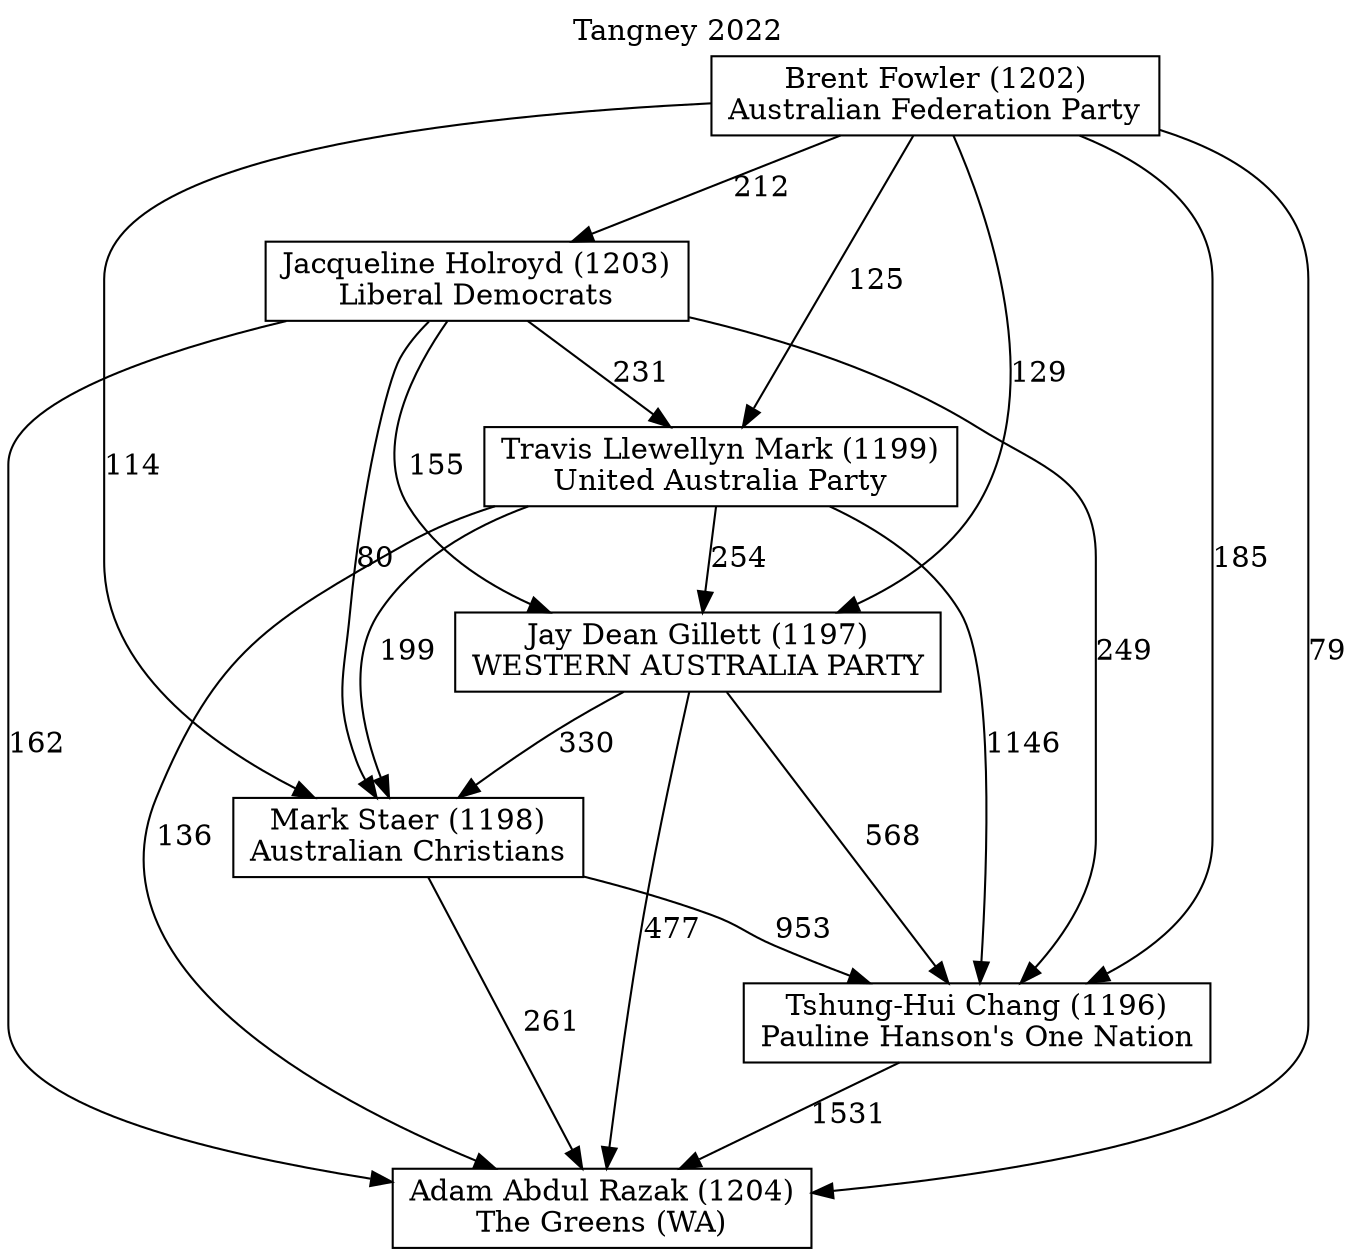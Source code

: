 // House preference flow
digraph "Adam Abdul Razak (1204)_Tangney_2022" {
	graph [label="Tangney 2022" labelloc=t mclimit=10]
	node [shape=box]
	"Jay Dean Gillett (1197)" [label="Jay Dean Gillett (1197)
WESTERN AUSTRALIA PARTY"]
	"Brent Fowler (1202)" [label="Brent Fowler (1202)
Australian Federation Party"]
	"Adam Abdul Razak (1204)" [label="Adam Abdul Razak (1204)
The Greens (WA)"]
	"Mark Staer (1198)" [label="Mark Staer (1198)
Australian Christians"]
	"Tshung-Hui Chang (1196)" [label="Tshung-Hui Chang (1196)
Pauline Hanson's One Nation"]
	"Jacqueline Holroyd (1203)" [label="Jacqueline Holroyd (1203)
Liberal Democrats"]
	"Travis Llewellyn Mark (1199)" [label="Travis Llewellyn Mark (1199)
United Australia Party"]
	"Travis Llewellyn Mark (1199)" -> "Adam Abdul Razak (1204)" [label=136]
	"Jay Dean Gillett (1197)" -> "Mark Staer (1198)" [label=330]
	"Tshung-Hui Chang (1196)" -> "Adam Abdul Razak (1204)" [label=1531]
	"Brent Fowler (1202)" -> "Jay Dean Gillett (1197)" [label=129]
	"Jacqueline Holroyd (1203)" -> "Mark Staer (1198)" [label=80]
	"Jay Dean Gillett (1197)" -> "Tshung-Hui Chang (1196)" [label=568]
	"Brent Fowler (1202)" -> "Adam Abdul Razak (1204)" [label=79]
	"Brent Fowler (1202)" -> "Jacqueline Holroyd (1203)" [label=212]
	"Jacqueline Holroyd (1203)" -> "Jay Dean Gillett (1197)" [label=155]
	"Travis Llewellyn Mark (1199)" -> "Jay Dean Gillett (1197)" [label=254]
	"Mark Staer (1198)" -> "Tshung-Hui Chang (1196)" [label=953]
	"Brent Fowler (1202)" -> "Tshung-Hui Chang (1196)" [label=185]
	"Jacqueline Holroyd (1203)" -> "Travis Llewellyn Mark (1199)" [label=231]
	"Brent Fowler (1202)" -> "Mark Staer (1198)" [label=114]
	"Mark Staer (1198)" -> "Adam Abdul Razak (1204)" [label=261]
	"Jay Dean Gillett (1197)" -> "Adam Abdul Razak (1204)" [label=477]
	"Jacqueline Holroyd (1203)" -> "Adam Abdul Razak (1204)" [label=162]
	"Brent Fowler (1202)" -> "Travis Llewellyn Mark (1199)" [label=125]
	"Travis Llewellyn Mark (1199)" -> "Tshung-Hui Chang (1196)" [label=1146]
	"Jacqueline Holroyd (1203)" -> "Tshung-Hui Chang (1196)" [label=249]
	"Travis Llewellyn Mark (1199)" -> "Mark Staer (1198)" [label=199]
}
